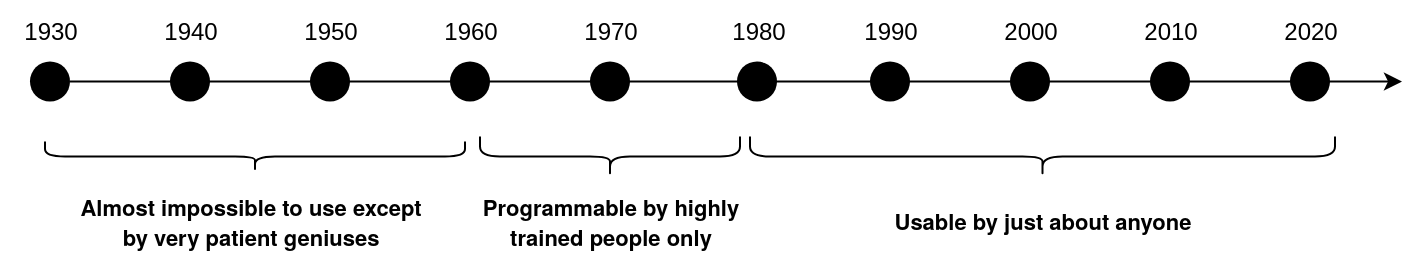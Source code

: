 <mxfile version="20.2.7" type="github">
  <diagram id="J99qYV9GUG1mLQELv4J7" name="Page-1">
    <mxGraphModel dx="1301" dy="750" grid="1" gridSize="10" guides="1" tooltips="1" connect="1" arrows="1" fold="1" page="1" pageScale="1" pageWidth="827" pageHeight="200" math="0" shadow="0">
      <root>
        <mxCell id="0" />
        <mxCell id="1" parent="0" />
        <mxCell id="0fvrSPFY5udeEb9LSscg-1" value="1940" style="text;html=1;resizable=0;autosize=1;align=center;verticalAlign=middle;points=[];fillColor=none;strokeColor=none;rounded=0;" vertex="1" parent="1">
          <mxGeometry x="109" y="38.75" width="50" height="30" as="geometry" />
        </mxCell>
        <mxCell id="0fvrSPFY5udeEb9LSscg-2" value="1930" style="text;html=1;resizable=0;autosize=1;align=center;verticalAlign=middle;points=[];fillColor=none;strokeColor=none;rounded=0;" vertex="1" parent="1">
          <mxGeometry x="39" y="38.75" width="50" height="30" as="geometry" />
        </mxCell>
        <mxCell id="0fvrSPFY5udeEb9LSscg-3" value="1950" style="text;html=1;resizable=0;autosize=1;align=center;verticalAlign=middle;points=[];fillColor=none;strokeColor=none;rounded=0;" vertex="1" parent="1">
          <mxGeometry x="179" y="38.75" width="50" height="30" as="geometry" />
        </mxCell>
        <mxCell id="0fvrSPFY5udeEb9LSscg-4" value="1960" style="text;html=1;resizable=0;autosize=1;align=center;verticalAlign=middle;points=[];fillColor=none;strokeColor=none;rounded=0;" vertex="1" parent="1">
          <mxGeometry x="249" y="38.75" width="50" height="30" as="geometry" />
        </mxCell>
        <mxCell id="0fvrSPFY5udeEb9LSscg-5" value="1970" style="text;html=1;resizable=0;autosize=1;align=center;verticalAlign=middle;points=[];fillColor=none;strokeColor=none;rounded=0;" vertex="1" parent="1">
          <mxGeometry x="319" y="38.75" width="50" height="30" as="geometry" />
        </mxCell>
        <mxCell id="0fvrSPFY5udeEb9LSscg-6" value="1980" style="text;html=1;resizable=0;autosize=1;align=center;verticalAlign=middle;points=[];fillColor=none;strokeColor=none;rounded=0;" vertex="1" parent="1">
          <mxGeometry x="392.5" y="38.75" width="50" height="30" as="geometry" />
        </mxCell>
        <mxCell id="0fvrSPFY5udeEb9LSscg-7" value="1990" style="text;html=1;resizable=0;autosize=1;align=center;verticalAlign=middle;points=[];fillColor=none;strokeColor=none;rounded=0;" vertex="1" parent="1">
          <mxGeometry x="459" y="38.75" width="50" height="30" as="geometry" />
        </mxCell>
        <mxCell id="0fvrSPFY5udeEb9LSscg-8" value="2000" style="text;html=1;resizable=0;autosize=1;align=center;verticalAlign=middle;points=[];fillColor=none;strokeColor=none;rounded=0;" vertex="1" parent="1">
          <mxGeometry x="529" y="38.75" width="50" height="30" as="geometry" />
        </mxCell>
        <mxCell id="0fvrSPFY5udeEb9LSscg-9" value="2010" style="text;html=1;resizable=0;autosize=1;align=center;verticalAlign=middle;points=[];fillColor=none;strokeColor=none;rounded=0;" vertex="1" parent="1">
          <mxGeometry x="599" y="38.75" width="50" height="30" as="geometry" />
        </mxCell>
        <mxCell id="0fvrSPFY5udeEb9LSscg-10" value="2020" style="text;html=1;resizable=0;autosize=1;align=center;verticalAlign=middle;points=[];fillColor=none;strokeColor=none;rounded=0;" vertex="1" parent="1">
          <mxGeometry x="669" y="38.75" width="50" height="30" as="geometry" />
        </mxCell>
        <mxCell id="0fvrSPFY5udeEb9LSscg-11" value="z" style="ellipse;whiteSpace=wrap;html=1;strokeColor=none;fillColor=#000000;" vertex="1" parent="1">
          <mxGeometry x="54" y="68.75" width="20" height="20" as="geometry" />
        </mxCell>
        <mxCell id="0fvrSPFY5udeEb9LSscg-15" value="z" style="ellipse;whiteSpace=wrap;html=1;strokeColor=none;fillColor=#000000;" vertex="1" parent="1">
          <mxGeometry x="124" y="68.75" width="20" height="20" as="geometry" />
        </mxCell>
        <mxCell id="0fvrSPFY5udeEb9LSscg-16" value="z" style="ellipse;whiteSpace=wrap;html=1;strokeColor=none;fillColor=#000000;" vertex="1" parent="1">
          <mxGeometry x="194" y="68.75" width="20" height="20" as="geometry" />
        </mxCell>
        <mxCell id="0fvrSPFY5udeEb9LSscg-18" value="z" style="ellipse;whiteSpace=wrap;html=1;strokeColor=none;fillColor=#000000;" vertex="1" parent="1">
          <mxGeometry x="264" y="68.75" width="20" height="20" as="geometry" />
        </mxCell>
        <mxCell id="0fvrSPFY5udeEb9LSscg-19" value="z" style="ellipse;whiteSpace=wrap;html=1;strokeColor=none;fillColor=#000000;" vertex="1" parent="1">
          <mxGeometry x="334" y="68.75" width="20" height="20" as="geometry" />
        </mxCell>
        <mxCell id="0fvrSPFY5udeEb9LSscg-20" value="z" style="ellipse;whiteSpace=wrap;html=1;strokeColor=none;fillColor=#000000;" vertex="1" parent="1">
          <mxGeometry x="407.5" y="68.75" width="20" height="20" as="geometry" />
        </mxCell>
        <mxCell id="0fvrSPFY5udeEb9LSscg-21" value="z" style="ellipse;whiteSpace=wrap;html=1;strokeColor=none;fillColor=#000000;" vertex="1" parent="1">
          <mxGeometry x="474" y="68.75" width="20" height="20" as="geometry" />
        </mxCell>
        <mxCell id="0fvrSPFY5udeEb9LSscg-22" value="z" style="ellipse;whiteSpace=wrap;html=1;strokeColor=none;fillColor=#000000;" vertex="1" parent="1">
          <mxGeometry x="544" y="68.75" width="20" height="20" as="geometry" />
        </mxCell>
        <mxCell id="0fvrSPFY5udeEb9LSscg-23" value="z" style="ellipse;whiteSpace=wrap;html=1;strokeColor=none;fillColor=#000000;" vertex="1" parent="1">
          <mxGeometry x="614" y="68.75" width="20" height="20" as="geometry" />
        </mxCell>
        <mxCell id="0fvrSPFY5udeEb9LSscg-24" value="z" style="ellipse;whiteSpace=wrap;html=1;strokeColor=none;fillColor=#000000;" vertex="1" parent="1">
          <mxGeometry x="684" y="68.75" width="20" height="20" as="geometry" />
        </mxCell>
        <mxCell id="0fvrSPFY5udeEb9LSscg-25" value="" style="endArrow=classic;html=1;rounded=0;exitX=1;exitY=0.5;exitDx=0;exitDy=0;" edge="1" parent="1" source="0fvrSPFY5udeEb9LSscg-11">
          <mxGeometry width="50" height="50" relative="1" as="geometry">
            <mxPoint x="419" y="78.75" as="sourcePoint" />
            <mxPoint x="740" y="78.75" as="targetPoint" />
          </mxGeometry>
        </mxCell>
        <mxCell id="0fvrSPFY5udeEb9LSscg-26" value="" style="shape=curlyBracket;whiteSpace=wrap;html=1;rounded=1;flipH=1;fillColor=#000000;rotation=90;" vertex="1" parent="1">
          <mxGeometry x="159" y="11.25" width="15" height="210" as="geometry" />
        </mxCell>
        <mxCell id="0fvrSPFY5udeEb9LSscg-27" value="" style="shape=curlyBracket;whiteSpace=wrap;html=1;rounded=1;flipH=1;fillColor=#000000;rotation=90;" vertex="1" parent="1">
          <mxGeometry x="334" y="51.25" width="20" height="130" as="geometry" />
        </mxCell>
        <mxCell id="0fvrSPFY5udeEb9LSscg-28" value="" style="shape=curlyBracket;whiteSpace=wrap;html=1;rounded=1;flipH=1;fillColor=#000000;rotation=90;" vertex="1" parent="1">
          <mxGeometry x="550.25" y="-30" width="20" height="292.5" as="geometry" />
        </mxCell>
        <mxCell id="0fvrSPFY5udeEb9LSscg-29" value="&lt;span id=&quot;docs-internal-guid-be2b52ee-7fff-5b37-f9bb-d58c138bec75&quot; style=&quot;font-size: 11px;&quot;&gt;&lt;p style=&quot;line-height: 1.2; margin-top: 0pt; margin-bottom: 0pt; font-size: 11px;&quot; dir=&quot;ltr&quot;&gt;&lt;span style=&quot;font-size: 11px; font-family: &amp;quot;Helvetica Neue&amp;quot;, sans-serif; background-color: transparent; font-weight: 700; font-variant-numeric: normal; font-variant-east-asian: normal; vertical-align: baseline;&quot;&gt;Almost impossible to use except&lt;/span&gt;&lt;/p&gt;&lt;p style=&quot;line-height: 1.2; margin-top: 0pt; margin-bottom: 0pt; font-size: 11px;&quot; dir=&quot;ltr&quot;&gt;&lt;span style=&quot;font-size: 11px; font-family: &amp;quot;Helvetica Neue&amp;quot;, sans-serif; background-color: transparent; font-weight: 700; font-variant-numeric: normal; font-variant-east-asian: normal; vertical-align: baseline;&quot;&gt;by very patient geniuses&lt;/span&gt;&lt;/p&gt;&lt;/span&gt;" style="text;html=1;resizable=0;autosize=1;align=center;verticalAlign=middle;points=[];fillColor=none;strokeColor=none;rounded=0;fontSize=11;" vertex="1" parent="1">
          <mxGeometry x="69" y="128.75" width="190" height="40" as="geometry" />
        </mxCell>
        <mxCell id="0fvrSPFY5udeEb9LSscg-32" value="&lt;span id=&quot;docs-internal-guid-be2b52ee-7fff-5b37-f9bb-d58c138bec75&quot; style=&quot;&quot;&gt;&lt;p style=&quot;line-height: 1.2; margin-top: 0pt; margin-bottom: 0pt;&quot; dir=&quot;ltr&quot;&gt;&lt;font face=&quot;Helvetica Neue, sans-serif&quot;&gt;&lt;b&gt;Programmable by highly&lt;/b&gt;&lt;/font&gt;&lt;/p&gt;&lt;p style=&quot;line-height: 1.2; margin-top: 0pt; margin-bottom: 0pt;&quot; dir=&quot;ltr&quot;&gt;&lt;font face=&quot;Helvetica Neue, sans-serif&quot;&gt;&lt;b&gt;trained people only&lt;/b&gt;&lt;/font&gt;&lt;/p&gt;&lt;/span&gt;" style="text;html=1;resizable=0;autosize=1;align=center;verticalAlign=middle;points=[];fillColor=none;strokeColor=none;rounded=0;fontSize=11;" vertex="1" parent="1">
          <mxGeometry x="269" y="128.75" width="150" height="40" as="geometry" />
        </mxCell>
        <mxCell id="0fvrSPFY5udeEb9LSscg-33" value="&lt;span id=&quot;docs-internal-guid-be2b52ee-7fff-5b37-f9bb-d58c138bec75&quot; style=&quot;&quot;&gt;&lt;p style=&quot;line-height: 1.2; margin-top: 0pt; margin-bottom: 0pt;&quot; dir=&quot;ltr&quot;&gt;&lt;font face=&quot;Helvetica Neue, sans-serif&quot;&gt;&lt;b&gt;Usable by just about anyone&lt;/b&gt;&lt;/font&gt;&lt;/p&gt;&lt;/span&gt;" style="text;html=1;resizable=0;autosize=1;align=center;verticalAlign=middle;points=[];fillColor=none;strokeColor=none;rounded=0;fontSize=11;" vertex="1" parent="1">
          <mxGeometry x="475.25" y="133.75" width="170" height="30" as="geometry" />
        </mxCell>
      </root>
    </mxGraphModel>
  </diagram>
</mxfile>

